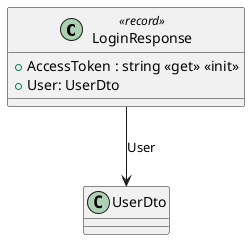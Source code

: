 @startuml
class LoginResponse <<record>> {
    + AccessToken : string <<get>> <<init>>
    + User: UserDto
}
LoginResponse --> UserDto : "User"
@enduml
